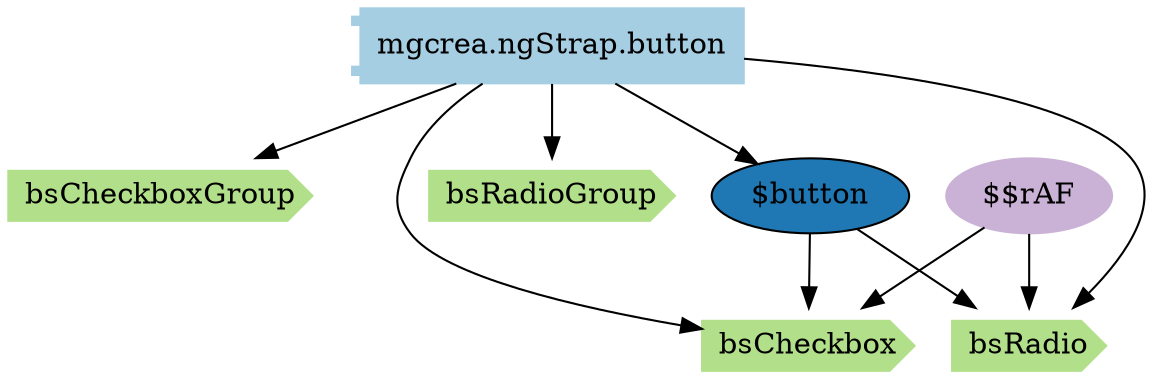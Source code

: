 digraph dependencies {
  node[shape="component",style="filled",colorscheme=paired12]


    node[shape="component"]
    "mgcrea.ngStrap.button"[label="mgcrea.ngStrap.button", color=1]

    


    node[shape="ellipse"]
    
      "$button"[label="$button", fillcolor=2]
      "mgcrea.ngStrap.button" -> "$button"
    


    

    

    

    node[shape="cds"]
    

    
      "bsCheckboxGroup"[label="bsCheckboxGroup", color=3]
      "mgcrea.ngStrap.button" -> "bsCheckboxGroup"
    
      "bsCheckbox"[label="bsCheckbox", color=3]
      "mgcrea.ngStrap.button" -> "bsCheckbox"
    
      "bsRadioGroup"[label="bsRadioGroup", color=3]
      "mgcrea.ngStrap.button" -> "bsRadioGroup"
    
      "bsRadio"[label="bsRadio", color=3]
      "mgcrea.ngStrap.button" -> "bsRadio"
    









    node[shape="ellipse",style="filled", color=9]
    
      
    

    
      
    
      
        "$button"[label="$button"]
        "$button" -> "bsCheckbox"
      
        "$$rAF"[label="$$rAF"]
        "$$rAF" -> "bsCheckbox"
      
    
      
    
      
        "$button"[label="$button"]
        "$button" -> "bsRadio"
      
        "$$rAF"[label="$$rAF"]
        "$$rAF" -> "bsRadio"
      
    


    

    

    

    


}
